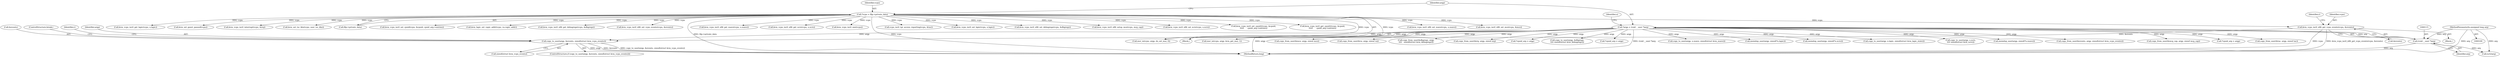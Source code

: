 digraph "0_linux_fda4e2e85589191b123d31cdc21fd33ee70f50fd_3@API" {
"1000510" [label="(Call,copy_to_user(argp, &events, sizeof(struct kvm_vcpu_events)))"];
"1000112" [label="(Call,*argp = (void __user *)arg)"];
"1000114" [label="(Call,(void __user *)arg)"];
"1000103" [label="(MethodParameterIn,unsigned long arg)"];
"1000501" [label="(Call,kvm_vcpu_ioctl_x86_get_vcpu_events(vcpu, &events))"];
"1000106" [label="(Call,*vcpu = filp->private_data)"];
"1000516" [label="(ControlStructure,break;)"];
"1000655" [label="(Call,kvm_vcpu_ioctl_x86_set_xsave(vcpu, u.xsave))"];
"1000493" [label="(Call,kvm_vcpu_ioctl_x86_set_mce(vcpu, &mce))"];
"1000121" [label="(Identifier,u)"];
"1000484" [label="(Call,copy_from_user(&mce, argp, sizeof mce))"];
"1000514" [label="(Call,sizeof(struct kvm_vcpu_events))"];
"1000440" [label="(Call,copy_from_user(&va, argp, sizeof va))"];
"1000161" [label="(Call,kvm_vcpu_ioctl_get_lapic(vcpu, u.lapic))"];
"1000509" [label="(ControlStructure,if (copy_to_user(argp, &events, sizeof(struct kvm_vcpu_events))))"];
"1000779" [label="(Call,kvm_set_guest_paused(vcpu))"];
"1000574" [label="(Call,copy_from_user(&dbgregs, argp,\n\t\t\t\t   sizeof(struct kvm_debugregs)))"];
"1000237" [label="(Call,copy_from_user(&irq, argp, sizeof irq))"];
"1000261" [label="(Call,*cpuid_arg = argp)"];
"1000246" [label="(Call,kvm_vcpu_ioctl_interrupt(vcpu, &irq))"];
"1000758" [label="(Call,kvm_set_tsc_khz(vcpu, user_tsc_khz))"];
"1000112" [label="(Call,*argp = (void __user *)arg)"];
"1000107" [label="(Identifier,vcpu)"];
"1000501" [label="(Call,kvm_vcpu_ioctl_x86_get_vcpu_events(vcpu, &events))"];
"1000108" [label="(Call,filp->private_data)"];
"1000518" [label="(Identifier,r)"];
"1000113" [label="(Identifier,argp)"];
"1000506" [label="(Identifier,r)"];
"1000279" [label="(Call,kvm_vcpu_ioctl_set_cpuid(vcpu, &cpuid, cpuid_arg->entries))"];
"1000555" [label="(Call,copy_to_user(argp, &dbgregs,\n\t\t\t\t sizeof(struct kvm_debugregs)))"];
"1000449" [label="(Call,kvm_lapic_set_vapic_addr(vcpu, va.vapic_addr))"];
"1000290" [label="(Call,*cpuid_arg = argp)"];
"1000375" [label="(Call,msr_io(vcpu, argp, do_set_msr, 0))"];
"1000743" [label="(Call,(u32)arg)"];
"1000546" [label="(Call,kvm_vcpu_ioctl_x86_get_debugregs(vcpu, &dbgregs))"];
"1000538" [label="(Call,kvm_vcpu_ioctl_x86_set_vcpu_events(vcpu, &events))"];
"1000608" [label="(Call,kvm_vcpu_ioctl_x86_get_xsave(vcpu, u.xsave))"];
"1000681" [label="(Call,kvm_vcpu_ioctl_x86_get_xcrs(vcpu, u.xcrs))"];
"1000114" [label="(Call,(void __user *)arg)"];
"1000106" [label="(Call,*vcpu = filp->private_data)"];
"1000618" [label="(Call,copy_to_user(argp, u.xsave, sizeof(struct kvm_xsave)))"];
"1000511" [label="(Identifier,argp)"];
"1000503" [label="(Call,&events)"];
"1000255" [label="(Call,kvm_vcpu_ioctl_nmi(vcpu))"];
"1000103" [label="(MethodParameterIn,unsigned long arg)"];
"1000204" [label="(Call,memdup_user(argp, sizeof(*u.lapic)))"];
"1000709" [label="(Call,memdup_user(argp, sizeof(*u.xcrs)))"];
"1000398" [label="(Call,vcpu_ioctl_tpr_access_reporting(vcpu, &tac))"];
"1000502" [label="(Identifier,vcpu)"];
"1000174" [label="(Call,copy_to_user(argp, u.lapic, sizeof(struct kvm_lapic_state)))"];
"1000223" [label="(Call,kvm_vcpu_ioctl_set_lapic(vcpu, u.lapic))"];
"1000510" [label="(Call,copy_to_user(argp, &events, sizeof(struct kvm_vcpu_events)))"];
"1000116" [label="(Identifier,arg)"];
"1000499" [label="(Block,)"];
"1000583" [label="(Call,kvm_vcpu_ioctl_x86_set_debugregs(vcpu, &dbgregs))"];
"1000794" [label="(MethodReturn,long)"];
"1000472" [label="(Call,kvm_vcpu_ioctl_x86_setup_mce(vcpu, mcg_cap))"];
"1000728" [label="(Call,kvm_vcpu_ioctl_x86_set_xcrs(vcpu, u.xcrs))"];
"1000512" [label="(Call,&events)"];
"1000104" [label="(Block,)"];
"1000691" [label="(Call,copy_to_user(argp, u.xcrs,\n\t\t\t\t sizeof(struct kvm_xcrs)))"];
"1000636" [label="(Call,memdup_user(argp, sizeof(*u.xsave)))"];
"1000366" [label="(Call,msr_io(vcpu, argp, kvm_get_msr, 1))"];
"1000308" [label="(Call,kvm_vcpu_ioctl_set_cpuid2(vcpu, &cpuid,\n\t\t\t\t\t      cpuid_arg->entries))"];
"1000529" [label="(Call,copy_from_user(&events, argp, sizeof(struct kvm_vcpu_events)))"];
"1000463" [label="(Call,copy_from_user(&mcg_cap, argp, sizeof mcg_cap))"];
"1000337" [label="(Call,kvm_vcpu_ioctl_get_cpuid2(vcpu, &cpuid,\n\t\t\t\t\t      cpuid_arg->entries))"];
"1000319" [label="(Call,*cpuid_arg = argp)"];
"1000389" [label="(Call,copy_from_user(&tac, argp, sizeof tac))"];
"1000510" -> "1000509"  [label="AST: "];
"1000510" -> "1000514"  [label="CFG: "];
"1000511" -> "1000510"  [label="AST: "];
"1000512" -> "1000510"  [label="AST: "];
"1000514" -> "1000510"  [label="AST: "];
"1000516" -> "1000510"  [label="CFG: "];
"1000518" -> "1000510"  [label="CFG: "];
"1000510" -> "1000794"  [label="DDG: argp"];
"1000510" -> "1000794"  [label="DDG: &events"];
"1000510" -> "1000794"  [label="DDG: copy_to_user(argp, &events, sizeof(struct kvm_vcpu_events))"];
"1000112" -> "1000510"  [label="DDG: argp"];
"1000501" -> "1000510"  [label="DDG: &events"];
"1000112" -> "1000104"  [label="AST: "];
"1000112" -> "1000114"  [label="CFG: "];
"1000113" -> "1000112"  [label="AST: "];
"1000114" -> "1000112"  [label="AST: "];
"1000121" -> "1000112"  [label="CFG: "];
"1000112" -> "1000794"  [label="DDG: (void __user *)arg"];
"1000112" -> "1000794"  [label="DDG: argp"];
"1000114" -> "1000112"  [label="DDG: arg"];
"1000112" -> "1000174"  [label="DDG: argp"];
"1000112" -> "1000204"  [label="DDG: argp"];
"1000112" -> "1000237"  [label="DDG: argp"];
"1000112" -> "1000261"  [label="DDG: argp"];
"1000112" -> "1000290"  [label="DDG: argp"];
"1000112" -> "1000319"  [label="DDG: argp"];
"1000112" -> "1000366"  [label="DDG: argp"];
"1000112" -> "1000375"  [label="DDG: argp"];
"1000112" -> "1000389"  [label="DDG: argp"];
"1000112" -> "1000440"  [label="DDG: argp"];
"1000112" -> "1000463"  [label="DDG: argp"];
"1000112" -> "1000484"  [label="DDG: argp"];
"1000112" -> "1000529"  [label="DDG: argp"];
"1000112" -> "1000555"  [label="DDG: argp"];
"1000112" -> "1000574"  [label="DDG: argp"];
"1000112" -> "1000618"  [label="DDG: argp"];
"1000112" -> "1000636"  [label="DDG: argp"];
"1000112" -> "1000691"  [label="DDG: argp"];
"1000112" -> "1000709"  [label="DDG: argp"];
"1000114" -> "1000116"  [label="CFG: "];
"1000115" -> "1000114"  [label="AST: "];
"1000116" -> "1000114"  [label="AST: "];
"1000114" -> "1000794"  [label="DDG: arg"];
"1000103" -> "1000114"  [label="DDG: arg"];
"1000114" -> "1000743"  [label="DDG: arg"];
"1000103" -> "1000100"  [label="AST: "];
"1000103" -> "1000794"  [label="DDG: arg"];
"1000103" -> "1000743"  [label="DDG: arg"];
"1000501" -> "1000499"  [label="AST: "];
"1000501" -> "1000503"  [label="CFG: "];
"1000502" -> "1000501"  [label="AST: "];
"1000503" -> "1000501"  [label="AST: "];
"1000506" -> "1000501"  [label="CFG: "];
"1000501" -> "1000794"  [label="DDG: vcpu"];
"1000501" -> "1000794"  [label="DDG: kvm_vcpu_ioctl_x86_get_vcpu_events(vcpu, &events)"];
"1000106" -> "1000501"  [label="DDG: vcpu"];
"1000106" -> "1000104"  [label="AST: "];
"1000106" -> "1000108"  [label="CFG: "];
"1000107" -> "1000106"  [label="AST: "];
"1000108" -> "1000106"  [label="AST: "];
"1000113" -> "1000106"  [label="CFG: "];
"1000106" -> "1000794"  [label="DDG: filp->private_data"];
"1000106" -> "1000794"  [label="DDG: vcpu"];
"1000106" -> "1000161"  [label="DDG: vcpu"];
"1000106" -> "1000223"  [label="DDG: vcpu"];
"1000106" -> "1000246"  [label="DDG: vcpu"];
"1000106" -> "1000255"  [label="DDG: vcpu"];
"1000106" -> "1000279"  [label="DDG: vcpu"];
"1000106" -> "1000308"  [label="DDG: vcpu"];
"1000106" -> "1000337"  [label="DDG: vcpu"];
"1000106" -> "1000366"  [label="DDG: vcpu"];
"1000106" -> "1000375"  [label="DDG: vcpu"];
"1000106" -> "1000398"  [label="DDG: vcpu"];
"1000106" -> "1000449"  [label="DDG: vcpu"];
"1000106" -> "1000472"  [label="DDG: vcpu"];
"1000106" -> "1000493"  [label="DDG: vcpu"];
"1000106" -> "1000538"  [label="DDG: vcpu"];
"1000106" -> "1000546"  [label="DDG: vcpu"];
"1000106" -> "1000583"  [label="DDG: vcpu"];
"1000106" -> "1000608"  [label="DDG: vcpu"];
"1000106" -> "1000655"  [label="DDG: vcpu"];
"1000106" -> "1000681"  [label="DDG: vcpu"];
"1000106" -> "1000728"  [label="DDG: vcpu"];
"1000106" -> "1000758"  [label="DDG: vcpu"];
"1000106" -> "1000779"  [label="DDG: vcpu"];
}
